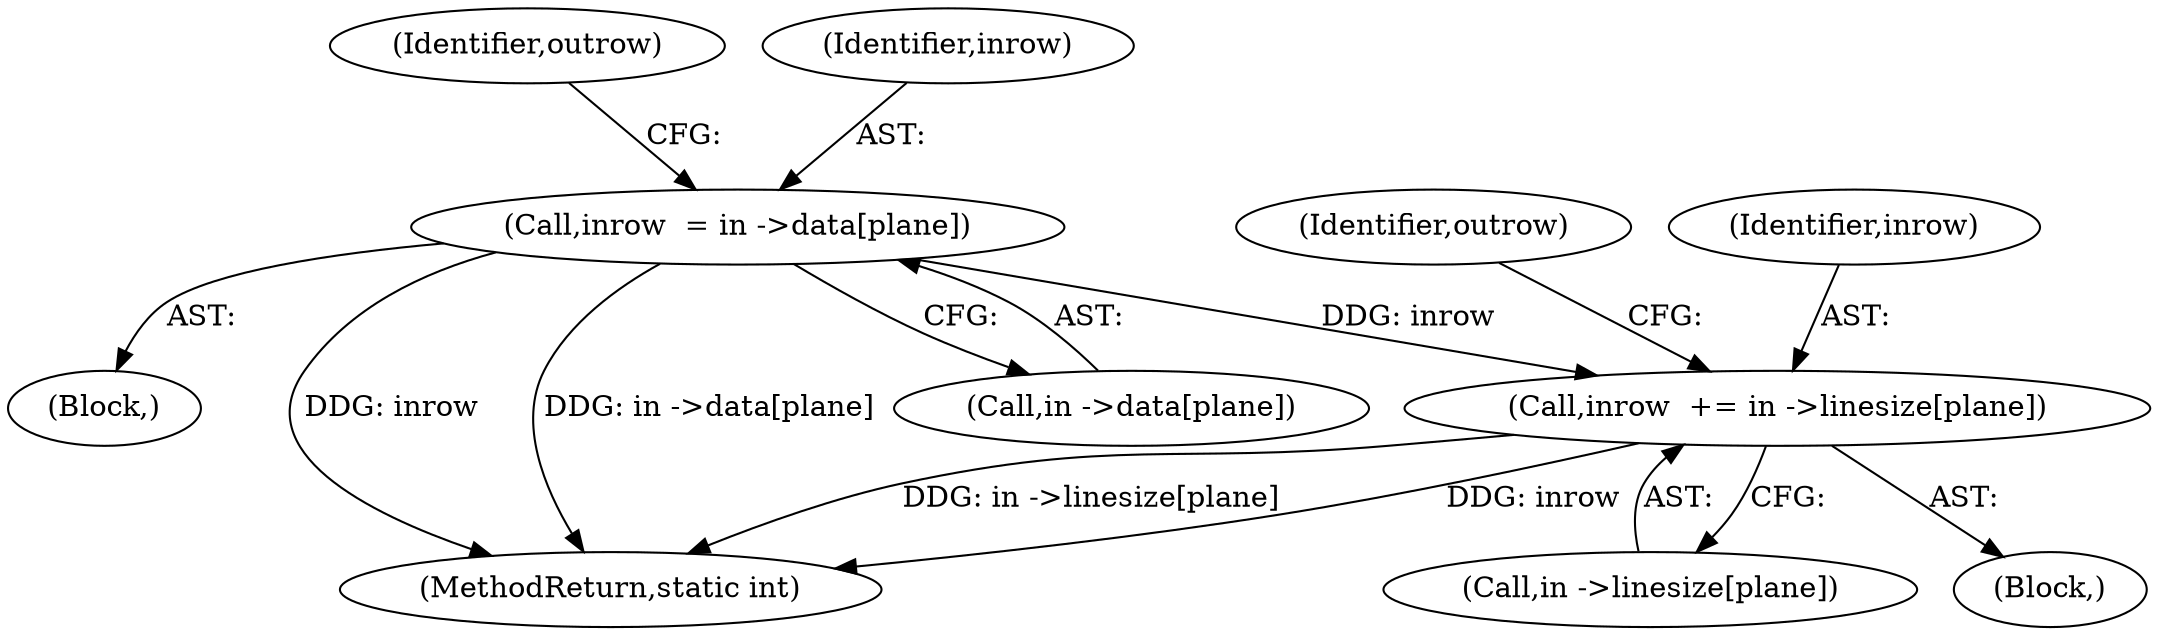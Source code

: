digraph "0_FFmpeg_e43a0a232dbf6d3c161823c2e07c52e76227a1bc_6@pointer" {
"1000429" [label="(Call,inrow  += in ->linesize[plane])"];
"1000379" [label="(Call,inrow  = in ->data[plane])"];
"1000402" [label="(Block,)"];
"1000387" [label="(Identifier,outrow)"];
"1000380" [label="(Identifier,inrow)"];
"1000437" [label="(Identifier,outrow)"];
"1000379" [label="(Call,inrow  = in ->data[plane])"];
"1000430" [label="(Identifier,inrow)"];
"1000381" [label="(Call,in ->data[plane])"];
"1000431" [label="(Call,in ->linesize[plane])"];
"1000429" [label="(Call,inrow  += in ->linesize[plane])"];
"1000332" [label="(Block,)"];
"1000453" [label="(MethodReturn,static int)"];
"1000429" -> "1000402"  [label="AST: "];
"1000429" -> "1000431"  [label="CFG: "];
"1000430" -> "1000429"  [label="AST: "];
"1000431" -> "1000429"  [label="AST: "];
"1000437" -> "1000429"  [label="CFG: "];
"1000429" -> "1000453"  [label="DDG: in ->linesize[plane]"];
"1000429" -> "1000453"  [label="DDG: inrow"];
"1000379" -> "1000429"  [label="DDG: inrow"];
"1000379" -> "1000332"  [label="AST: "];
"1000379" -> "1000381"  [label="CFG: "];
"1000380" -> "1000379"  [label="AST: "];
"1000381" -> "1000379"  [label="AST: "];
"1000387" -> "1000379"  [label="CFG: "];
"1000379" -> "1000453"  [label="DDG: inrow"];
"1000379" -> "1000453"  [label="DDG: in ->data[plane]"];
}
